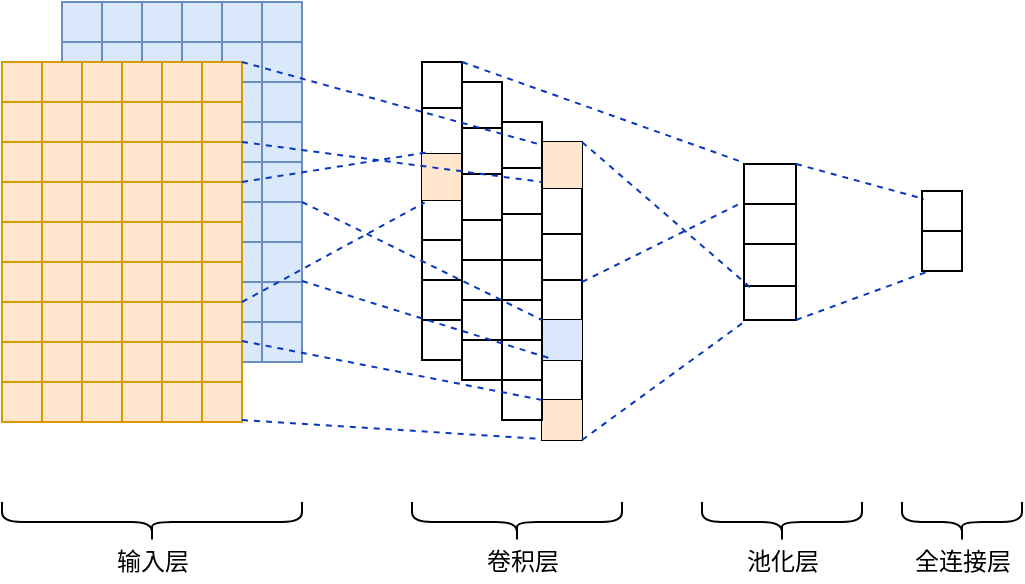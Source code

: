 <mxfile version="14.1.8" type="github">
  <diagram id="VQ9bufOY_K3BBuTou_J6" name="第 1 页">
    <mxGraphModel dx="665" dy="368" grid="1" gridSize="10" guides="1" tooltips="1" connect="1" arrows="1" fold="1" page="1" pageScale="1" pageWidth="827" pageHeight="1169" math="0" shadow="0">
      <root>
        <mxCell id="0" />
        <mxCell id="1" parent="0" />
        <mxCell id="5uxZafiEM3H1nBZWg83S-1" value="" style="shape=table;html=1;whiteSpace=wrap;startSize=0;container=1;collapsible=0;childLayout=tableLayout;fillColor=#dae8fc;strokeColor=#6c8ebf;" vertex="1" parent="1">
          <mxGeometry x="60" y="170" width="120" height="180" as="geometry" />
        </mxCell>
        <mxCell id="5uxZafiEM3H1nBZWg83S-2" value="" style="shape=partialRectangle;html=1;whiteSpace=wrap;collapsible=0;dropTarget=0;pointerEvents=0;fillColor=none;top=0;left=0;bottom=0;right=0;points=[[0,0.5],[1,0.5]];portConstraint=eastwest;" vertex="1" parent="5uxZafiEM3H1nBZWg83S-1">
          <mxGeometry width="120" height="20" as="geometry" />
        </mxCell>
        <mxCell id="5uxZafiEM3H1nBZWg83S-3" value="" style="shape=partialRectangle;html=1;whiteSpace=wrap;connectable=0;overflow=hidden;fillColor=none;top=0;left=0;bottom=0;right=0;" vertex="1" parent="5uxZafiEM3H1nBZWg83S-2">
          <mxGeometry width="20" height="20" as="geometry" />
        </mxCell>
        <mxCell id="5uxZafiEM3H1nBZWg83S-4" value="" style="shape=partialRectangle;html=1;whiteSpace=wrap;connectable=0;overflow=hidden;fillColor=none;top=0;left=0;bottom=0;right=0;" vertex="1" parent="5uxZafiEM3H1nBZWg83S-2">
          <mxGeometry x="20" width="20" height="20" as="geometry" />
        </mxCell>
        <mxCell id="5uxZafiEM3H1nBZWg83S-5" value="" style="shape=partialRectangle;html=1;whiteSpace=wrap;connectable=0;overflow=hidden;fillColor=none;top=0;left=0;bottom=0;right=0;" vertex="1" parent="5uxZafiEM3H1nBZWg83S-2">
          <mxGeometry x="40" width="20" height="20" as="geometry" />
        </mxCell>
        <mxCell id="5uxZafiEM3H1nBZWg83S-6" value="" style="shape=partialRectangle;html=1;whiteSpace=wrap;connectable=0;overflow=hidden;fillColor=none;top=0;left=0;bottom=0;right=0;" vertex="1" parent="5uxZafiEM3H1nBZWg83S-2">
          <mxGeometry x="60" width="20" height="20" as="geometry" />
        </mxCell>
        <mxCell id="5uxZafiEM3H1nBZWg83S-7" value="" style="shape=partialRectangle;html=1;whiteSpace=wrap;connectable=0;overflow=hidden;fillColor=none;top=0;left=0;bottom=0;right=0;" vertex="1" parent="5uxZafiEM3H1nBZWg83S-2">
          <mxGeometry x="80" width="20" height="20" as="geometry" />
        </mxCell>
        <mxCell id="5uxZafiEM3H1nBZWg83S-8" value="" style="shape=partialRectangle;html=1;whiteSpace=wrap;connectable=0;overflow=hidden;fillColor=none;top=0;left=0;bottom=0;right=0;" vertex="1" parent="5uxZafiEM3H1nBZWg83S-2">
          <mxGeometry x="100" width="20" height="20" as="geometry" />
        </mxCell>
        <mxCell id="5uxZafiEM3H1nBZWg83S-9" value="" style="shape=partialRectangle;html=1;whiteSpace=wrap;collapsible=0;dropTarget=0;pointerEvents=0;fillColor=none;top=0;left=0;bottom=0;right=0;points=[[0,0.5],[1,0.5]];portConstraint=eastwest;" vertex="1" parent="5uxZafiEM3H1nBZWg83S-1">
          <mxGeometry y="20" width="120" height="20" as="geometry" />
        </mxCell>
        <mxCell id="5uxZafiEM3H1nBZWg83S-10" value="" style="shape=partialRectangle;html=1;whiteSpace=wrap;connectable=0;overflow=hidden;fillColor=none;top=0;left=0;bottom=0;right=0;" vertex="1" parent="5uxZafiEM3H1nBZWg83S-9">
          <mxGeometry width="20" height="20" as="geometry" />
        </mxCell>
        <mxCell id="5uxZafiEM3H1nBZWg83S-11" value="" style="shape=partialRectangle;html=1;whiteSpace=wrap;connectable=0;overflow=hidden;fillColor=none;top=0;left=0;bottom=0;right=0;" vertex="1" parent="5uxZafiEM3H1nBZWg83S-9">
          <mxGeometry x="20" width="20" height="20" as="geometry" />
        </mxCell>
        <mxCell id="5uxZafiEM3H1nBZWg83S-12" value="" style="shape=partialRectangle;html=1;whiteSpace=wrap;connectable=0;overflow=hidden;fillColor=none;top=0;left=0;bottom=0;right=0;" vertex="1" parent="5uxZafiEM3H1nBZWg83S-9">
          <mxGeometry x="40" width="20" height="20" as="geometry" />
        </mxCell>
        <mxCell id="5uxZafiEM3H1nBZWg83S-13" value="" style="shape=partialRectangle;html=1;whiteSpace=wrap;connectable=0;overflow=hidden;fillColor=none;top=0;left=0;bottom=0;right=0;" vertex="1" parent="5uxZafiEM3H1nBZWg83S-9">
          <mxGeometry x="60" width="20" height="20" as="geometry" />
        </mxCell>
        <mxCell id="5uxZafiEM3H1nBZWg83S-14" value="" style="shape=partialRectangle;html=1;whiteSpace=wrap;connectable=0;overflow=hidden;fillColor=none;top=0;left=0;bottom=0;right=0;" vertex="1" parent="5uxZafiEM3H1nBZWg83S-9">
          <mxGeometry x="80" width="20" height="20" as="geometry" />
        </mxCell>
        <mxCell id="5uxZafiEM3H1nBZWg83S-15" value="" style="shape=partialRectangle;html=1;whiteSpace=wrap;connectable=0;overflow=hidden;fillColor=none;top=0;left=0;bottom=0;right=0;" vertex="1" parent="5uxZafiEM3H1nBZWg83S-9">
          <mxGeometry x="100" width="20" height="20" as="geometry" />
        </mxCell>
        <mxCell id="5uxZafiEM3H1nBZWg83S-16" value="" style="shape=partialRectangle;html=1;whiteSpace=wrap;collapsible=0;dropTarget=0;pointerEvents=0;fillColor=none;top=0;left=0;bottom=0;right=0;points=[[0,0.5],[1,0.5]];portConstraint=eastwest;" vertex="1" parent="5uxZafiEM3H1nBZWg83S-1">
          <mxGeometry y="40" width="120" height="20" as="geometry" />
        </mxCell>
        <mxCell id="5uxZafiEM3H1nBZWg83S-17" value="" style="shape=partialRectangle;html=1;whiteSpace=wrap;connectable=0;overflow=hidden;fillColor=none;top=0;left=0;bottom=0;right=0;" vertex="1" parent="5uxZafiEM3H1nBZWg83S-16">
          <mxGeometry width="20" height="20" as="geometry" />
        </mxCell>
        <mxCell id="5uxZafiEM3H1nBZWg83S-18" value="" style="shape=partialRectangle;html=1;whiteSpace=wrap;connectable=0;overflow=hidden;fillColor=none;top=0;left=0;bottom=0;right=0;" vertex="1" parent="5uxZafiEM3H1nBZWg83S-16">
          <mxGeometry x="20" width="20" height="20" as="geometry" />
        </mxCell>
        <mxCell id="5uxZafiEM3H1nBZWg83S-19" value="" style="shape=partialRectangle;html=1;whiteSpace=wrap;connectable=0;overflow=hidden;fillColor=none;top=0;left=0;bottom=0;right=0;" vertex="1" parent="5uxZafiEM3H1nBZWg83S-16">
          <mxGeometry x="40" width="20" height="20" as="geometry" />
        </mxCell>
        <mxCell id="5uxZafiEM3H1nBZWg83S-20" value="" style="shape=partialRectangle;html=1;whiteSpace=wrap;connectable=0;overflow=hidden;fillColor=none;top=0;left=0;bottom=0;right=0;" vertex="1" parent="5uxZafiEM3H1nBZWg83S-16">
          <mxGeometry x="60" width="20" height="20" as="geometry" />
        </mxCell>
        <mxCell id="5uxZafiEM3H1nBZWg83S-21" value="" style="shape=partialRectangle;html=1;whiteSpace=wrap;connectable=0;overflow=hidden;fillColor=none;top=0;left=0;bottom=0;right=0;" vertex="1" parent="5uxZafiEM3H1nBZWg83S-16">
          <mxGeometry x="80" width="20" height="20" as="geometry" />
        </mxCell>
        <mxCell id="5uxZafiEM3H1nBZWg83S-22" value="" style="shape=partialRectangle;html=1;whiteSpace=wrap;connectable=0;overflow=hidden;fillColor=none;top=0;left=0;bottom=0;right=0;" vertex="1" parent="5uxZafiEM3H1nBZWg83S-16">
          <mxGeometry x="100" width="20" height="20" as="geometry" />
        </mxCell>
        <mxCell id="5uxZafiEM3H1nBZWg83S-23" value="" style="shape=partialRectangle;html=1;whiteSpace=wrap;collapsible=0;dropTarget=0;pointerEvents=0;fillColor=none;top=0;left=0;bottom=0;right=0;points=[[0,0.5],[1,0.5]];portConstraint=eastwest;" vertex="1" parent="5uxZafiEM3H1nBZWg83S-1">
          <mxGeometry y="60" width="120" height="20" as="geometry" />
        </mxCell>
        <mxCell id="5uxZafiEM3H1nBZWg83S-24" value="" style="shape=partialRectangle;html=1;whiteSpace=wrap;connectable=0;overflow=hidden;fillColor=none;top=0;left=0;bottom=0;right=0;" vertex="1" parent="5uxZafiEM3H1nBZWg83S-23">
          <mxGeometry width="20" height="20" as="geometry" />
        </mxCell>
        <mxCell id="5uxZafiEM3H1nBZWg83S-25" value="" style="shape=partialRectangle;html=1;whiteSpace=wrap;connectable=0;overflow=hidden;fillColor=none;top=0;left=0;bottom=0;right=0;" vertex="1" parent="5uxZafiEM3H1nBZWg83S-23">
          <mxGeometry x="20" width="20" height="20" as="geometry" />
        </mxCell>
        <mxCell id="5uxZafiEM3H1nBZWg83S-26" value="" style="shape=partialRectangle;html=1;whiteSpace=wrap;connectable=0;overflow=hidden;fillColor=none;top=0;left=0;bottom=0;right=0;" vertex="1" parent="5uxZafiEM3H1nBZWg83S-23">
          <mxGeometry x="40" width="20" height="20" as="geometry" />
        </mxCell>
        <mxCell id="5uxZafiEM3H1nBZWg83S-27" value="" style="shape=partialRectangle;html=1;whiteSpace=wrap;connectable=0;overflow=hidden;fillColor=none;top=0;left=0;bottom=0;right=0;" vertex="1" parent="5uxZafiEM3H1nBZWg83S-23">
          <mxGeometry x="60" width="20" height="20" as="geometry" />
        </mxCell>
        <mxCell id="5uxZafiEM3H1nBZWg83S-28" value="" style="shape=partialRectangle;html=1;whiteSpace=wrap;connectable=0;overflow=hidden;fillColor=none;top=0;left=0;bottom=0;right=0;" vertex="1" parent="5uxZafiEM3H1nBZWg83S-23">
          <mxGeometry x="80" width="20" height="20" as="geometry" />
        </mxCell>
        <mxCell id="5uxZafiEM3H1nBZWg83S-29" value="" style="shape=partialRectangle;html=1;whiteSpace=wrap;connectable=0;overflow=hidden;fillColor=none;top=0;left=0;bottom=0;right=0;" vertex="1" parent="5uxZafiEM3H1nBZWg83S-23">
          <mxGeometry x="100" width="20" height="20" as="geometry" />
        </mxCell>
        <mxCell id="5uxZafiEM3H1nBZWg83S-30" value="" style="shape=partialRectangle;html=1;whiteSpace=wrap;collapsible=0;dropTarget=0;pointerEvents=0;fillColor=none;top=0;left=0;bottom=0;right=0;points=[[0,0.5],[1,0.5]];portConstraint=eastwest;" vertex="1" parent="5uxZafiEM3H1nBZWg83S-1">
          <mxGeometry y="80" width="120" height="20" as="geometry" />
        </mxCell>
        <mxCell id="5uxZafiEM3H1nBZWg83S-31" value="" style="shape=partialRectangle;html=1;whiteSpace=wrap;connectable=0;overflow=hidden;fillColor=none;top=0;left=0;bottom=0;right=0;" vertex="1" parent="5uxZafiEM3H1nBZWg83S-30">
          <mxGeometry width="20" height="20" as="geometry" />
        </mxCell>
        <mxCell id="5uxZafiEM3H1nBZWg83S-32" value="" style="shape=partialRectangle;html=1;whiteSpace=wrap;connectable=0;overflow=hidden;fillColor=none;top=0;left=0;bottom=0;right=0;" vertex="1" parent="5uxZafiEM3H1nBZWg83S-30">
          <mxGeometry x="20" width="20" height="20" as="geometry" />
        </mxCell>
        <mxCell id="5uxZafiEM3H1nBZWg83S-33" value="" style="shape=partialRectangle;html=1;whiteSpace=wrap;connectable=0;overflow=hidden;fillColor=none;top=0;left=0;bottom=0;right=0;" vertex="1" parent="5uxZafiEM3H1nBZWg83S-30">
          <mxGeometry x="40" width="20" height="20" as="geometry" />
        </mxCell>
        <mxCell id="5uxZafiEM3H1nBZWg83S-34" value="" style="shape=partialRectangle;html=1;whiteSpace=wrap;connectable=0;overflow=hidden;fillColor=none;top=0;left=0;bottom=0;right=0;" vertex="1" parent="5uxZafiEM3H1nBZWg83S-30">
          <mxGeometry x="60" width="20" height="20" as="geometry" />
        </mxCell>
        <mxCell id="5uxZafiEM3H1nBZWg83S-35" value="" style="shape=partialRectangle;html=1;whiteSpace=wrap;connectable=0;overflow=hidden;fillColor=none;top=0;left=0;bottom=0;right=0;" vertex="1" parent="5uxZafiEM3H1nBZWg83S-30">
          <mxGeometry x="80" width="20" height="20" as="geometry" />
        </mxCell>
        <mxCell id="5uxZafiEM3H1nBZWg83S-36" value="" style="shape=partialRectangle;html=1;whiteSpace=wrap;connectable=0;overflow=hidden;fillColor=none;top=0;left=0;bottom=0;right=0;" vertex="1" parent="5uxZafiEM3H1nBZWg83S-30">
          <mxGeometry x="100" width="20" height="20" as="geometry" />
        </mxCell>
        <mxCell id="5uxZafiEM3H1nBZWg83S-37" value="" style="shape=partialRectangle;html=1;whiteSpace=wrap;collapsible=0;dropTarget=0;pointerEvents=0;fillColor=none;top=0;left=0;bottom=0;right=0;points=[[0,0.5],[1,0.5]];portConstraint=eastwest;" vertex="1" parent="5uxZafiEM3H1nBZWg83S-1">
          <mxGeometry y="100" width="120" height="20" as="geometry" />
        </mxCell>
        <mxCell id="5uxZafiEM3H1nBZWg83S-38" value="" style="shape=partialRectangle;html=1;whiteSpace=wrap;connectable=0;overflow=hidden;fillColor=none;top=0;left=0;bottom=0;right=0;" vertex="1" parent="5uxZafiEM3H1nBZWg83S-37">
          <mxGeometry width="20" height="20" as="geometry" />
        </mxCell>
        <mxCell id="5uxZafiEM3H1nBZWg83S-39" value="" style="shape=partialRectangle;html=1;whiteSpace=wrap;connectable=0;overflow=hidden;fillColor=none;top=0;left=0;bottom=0;right=0;" vertex="1" parent="5uxZafiEM3H1nBZWg83S-37">
          <mxGeometry x="20" width="20" height="20" as="geometry" />
        </mxCell>
        <mxCell id="5uxZafiEM3H1nBZWg83S-40" value="" style="shape=partialRectangle;html=1;whiteSpace=wrap;connectable=0;overflow=hidden;fillColor=none;top=0;left=0;bottom=0;right=0;" vertex="1" parent="5uxZafiEM3H1nBZWg83S-37">
          <mxGeometry x="40" width="20" height="20" as="geometry" />
        </mxCell>
        <mxCell id="5uxZafiEM3H1nBZWg83S-41" value="" style="shape=partialRectangle;html=1;whiteSpace=wrap;connectable=0;overflow=hidden;fillColor=none;top=0;left=0;bottom=0;right=0;" vertex="1" parent="5uxZafiEM3H1nBZWg83S-37">
          <mxGeometry x="60" width="20" height="20" as="geometry" />
        </mxCell>
        <mxCell id="5uxZafiEM3H1nBZWg83S-42" value="" style="shape=partialRectangle;html=1;whiteSpace=wrap;connectable=0;overflow=hidden;fillColor=none;top=0;left=0;bottom=0;right=0;" vertex="1" parent="5uxZafiEM3H1nBZWg83S-37">
          <mxGeometry x="80" width="20" height="20" as="geometry" />
        </mxCell>
        <mxCell id="5uxZafiEM3H1nBZWg83S-43" value="" style="shape=partialRectangle;html=1;whiteSpace=wrap;connectable=0;overflow=hidden;fillColor=none;top=0;left=0;bottom=0;right=0;" vertex="1" parent="5uxZafiEM3H1nBZWg83S-37">
          <mxGeometry x="100" width="20" height="20" as="geometry" />
        </mxCell>
        <mxCell id="5uxZafiEM3H1nBZWg83S-44" value="" style="shape=partialRectangle;html=1;whiteSpace=wrap;collapsible=0;dropTarget=0;pointerEvents=0;fillColor=none;top=0;left=0;bottom=0;right=0;points=[[0,0.5],[1,0.5]];portConstraint=eastwest;" vertex="1" parent="5uxZafiEM3H1nBZWg83S-1">
          <mxGeometry y="120" width="120" height="20" as="geometry" />
        </mxCell>
        <mxCell id="5uxZafiEM3H1nBZWg83S-45" value="" style="shape=partialRectangle;html=1;whiteSpace=wrap;connectable=0;overflow=hidden;fillColor=none;top=0;left=0;bottom=0;right=0;" vertex="1" parent="5uxZafiEM3H1nBZWg83S-44">
          <mxGeometry width="20" height="20" as="geometry" />
        </mxCell>
        <mxCell id="5uxZafiEM3H1nBZWg83S-46" value="" style="shape=partialRectangle;html=1;whiteSpace=wrap;connectable=0;overflow=hidden;fillColor=none;top=0;left=0;bottom=0;right=0;" vertex="1" parent="5uxZafiEM3H1nBZWg83S-44">
          <mxGeometry x="20" width="20" height="20" as="geometry" />
        </mxCell>
        <mxCell id="5uxZafiEM3H1nBZWg83S-47" value="" style="shape=partialRectangle;html=1;whiteSpace=wrap;connectable=0;overflow=hidden;fillColor=none;top=0;left=0;bottom=0;right=0;" vertex="1" parent="5uxZafiEM3H1nBZWg83S-44">
          <mxGeometry x="40" width="20" height="20" as="geometry" />
        </mxCell>
        <mxCell id="5uxZafiEM3H1nBZWg83S-48" value="" style="shape=partialRectangle;html=1;whiteSpace=wrap;connectable=0;overflow=hidden;fillColor=none;top=0;left=0;bottom=0;right=0;" vertex="1" parent="5uxZafiEM3H1nBZWg83S-44">
          <mxGeometry x="60" width="20" height="20" as="geometry" />
        </mxCell>
        <mxCell id="5uxZafiEM3H1nBZWg83S-49" value="" style="shape=partialRectangle;html=1;whiteSpace=wrap;connectable=0;overflow=hidden;fillColor=none;top=0;left=0;bottom=0;right=0;" vertex="1" parent="5uxZafiEM3H1nBZWg83S-44">
          <mxGeometry x="80" width="20" height="20" as="geometry" />
        </mxCell>
        <mxCell id="5uxZafiEM3H1nBZWg83S-50" value="" style="shape=partialRectangle;html=1;whiteSpace=wrap;connectable=0;overflow=hidden;fillColor=none;top=0;left=0;bottom=0;right=0;" vertex="1" parent="5uxZafiEM3H1nBZWg83S-44">
          <mxGeometry x="100" width="20" height="20" as="geometry" />
        </mxCell>
        <mxCell id="5uxZafiEM3H1nBZWg83S-51" value="" style="shape=partialRectangle;html=1;whiteSpace=wrap;collapsible=0;dropTarget=0;pointerEvents=0;fillColor=none;top=0;left=0;bottom=0;right=0;points=[[0,0.5],[1,0.5]];portConstraint=eastwest;" vertex="1" parent="5uxZafiEM3H1nBZWg83S-1">
          <mxGeometry y="140" width="120" height="20" as="geometry" />
        </mxCell>
        <mxCell id="5uxZafiEM3H1nBZWg83S-52" value="" style="shape=partialRectangle;html=1;whiteSpace=wrap;connectable=0;overflow=hidden;fillColor=none;top=0;left=0;bottom=0;right=0;" vertex="1" parent="5uxZafiEM3H1nBZWg83S-51">
          <mxGeometry width="20" height="20" as="geometry" />
        </mxCell>
        <mxCell id="5uxZafiEM3H1nBZWg83S-53" value="" style="shape=partialRectangle;html=1;whiteSpace=wrap;connectable=0;overflow=hidden;fillColor=none;top=0;left=0;bottom=0;right=0;" vertex="1" parent="5uxZafiEM3H1nBZWg83S-51">
          <mxGeometry x="20" width="20" height="20" as="geometry" />
        </mxCell>
        <mxCell id="5uxZafiEM3H1nBZWg83S-54" value="" style="shape=partialRectangle;html=1;whiteSpace=wrap;connectable=0;overflow=hidden;fillColor=none;top=0;left=0;bottom=0;right=0;" vertex="1" parent="5uxZafiEM3H1nBZWg83S-51">
          <mxGeometry x="40" width="20" height="20" as="geometry" />
        </mxCell>
        <mxCell id="5uxZafiEM3H1nBZWg83S-55" value="" style="shape=partialRectangle;html=1;whiteSpace=wrap;connectable=0;overflow=hidden;fillColor=none;top=0;left=0;bottom=0;right=0;" vertex="1" parent="5uxZafiEM3H1nBZWg83S-51">
          <mxGeometry x="60" width="20" height="20" as="geometry" />
        </mxCell>
        <mxCell id="5uxZafiEM3H1nBZWg83S-56" value="" style="shape=partialRectangle;html=1;whiteSpace=wrap;connectable=0;overflow=hidden;fillColor=none;top=0;left=0;bottom=0;right=0;" vertex="1" parent="5uxZafiEM3H1nBZWg83S-51">
          <mxGeometry x="80" width="20" height="20" as="geometry" />
        </mxCell>
        <mxCell id="5uxZafiEM3H1nBZWg83S-57" value="" style="shape=partialRectangle;html=1;whiteSpace=wrap;connectable=0;overflow=hidden;fillColor=none;top=0;left=0;bottom=0;right=0;" vertex="1" parent="5uxZafiEM3H1nBZWg83S-51">
          <mxGeometry x="100" width="20" height="20" as="geometry" />
        </mxCell>
        <mxCell id="5uxZafiEM3H1nBZWg83S-58" value="" style="shape=partialRectangle;html=1;whiteSpace=wrap;collapsible=0;dropTarget=0;pointerEvents=0;fillColor=none;top=0;left=0;bottom=0;right=0;points=[[0,0.5],[1,0.5]];portConstraint=eastwest;" vertex="1" parent="5uxZafiEM3H1nBZWg83S-1">
          <mxGeometry y="160" width="120" height="20" as="geometry" />
        </mxCell>
        <mxCell id="5uxZafiEM3H1nBZWg83S-59" value="" style="shape=partialRectangle;html=1;whiteSpace=wrap;connectable=0;overflow=hidden;fillColor=none;top=0;left=0;bottom=0;right=0;" vertex="1" parent="5uxZafiEM3H1nBZWg83S-58">
          <mxGeometry width="20" height="20" as="geometry" />
        </mxCell>
        <mxCell id="5uxZafiEM3H1nBZWg83S-60" value="" style="shape=partialRectangle;html=1;whiteSpace=wrap;connectable=0;overflow=hidden;fillColor=none;top=0;left=0;bottom=0;right=0;" vertex="1" parent="5uxZafiEM3H1nBZWg83S-58">
          <mxGeometry x="20" width="20" height="20" as="geometry" />
        </mxCell>
        <mxCell id="5uxZafiEM3H1nBZWg83S-61" value="" style="shape=partialRectangle;html=1;whiteSpace=wrap;connectable=0;overflow=hidden;fillColor=none;top=0;left=0;bottom=0;right=0;" vertex="1" parent="5uxZafiEM3H1nBZWg83S-58">
          <mxGeometry x="40" width="20" height="20" as="geometry" />
        </mxCell>
        <mxCell id="5uxZafiEM3H1nBZWg83S-62" value="" style="shape=partialRectangle;html=1;whiteSpace=wrap;connectable=0;overflow=hidden;fillColor=none;top=0;left=0;bottom=0;right=0;" vertex="1" parent="5uxZafiEM3H1nBZWg83S-58">
          <mxGeometry x="60" width="20" height="20" as="geometry" />
        </mxCell>
        <mxCell id="5uxZafiEM3H1nBZWg83S-63" value="" style="shape=partialRectangle;html=1;whiteSpace=wrap;connectable=0;overflow=hidden;fillColor=none;top=0;left=0;bottom=0;right=0;" vertex="1" parent="5uxZafiEM3H1nBZWg83S-58">
          <mxGeometry x="80" width="20" height="20" as="geometry" />
        </mxCell>
        <mxCell id="5uxZafiEM3H1nBZWg83S-64" value="" style="shape=partialRectangle;html=1;whiteSpace=wrap;connectable=0;overflow=hidden;fillColor=none;top=0;left=0;bottom=0;right=0;" vertex="1" parent="5uxZafiEM3H1nBZWg83S-58">
          <mxGeometry x="100" width="20" height="20" as="geometry" />
        </mxCell>
        <mxCell id="5uxZafiEM3H1nBZWg83S-65" value="" style="shape=table;html=1;whiteSpace=wrap;startSize=0;container=1;collapsible=0;childLayout=tableLayout;fillColor=#ffe6cc;strokeColor=#d79b00;" vertex="1" parent="1">
          <mxGeometry x="30" y="200" width="120" height="180" as="geometry" />
        </mxCell>
        <mxCell id="5uxZafiEM3H1nBZWg83S-66" value="" style="shape=partialRectangle;html=1;whiteSpace=wrap;collapsible=0;dropTarget=0;pointerEvents=0;fillColor=none;top=0;left=0;bottom=0;right=0;points=[[0,0.5],[1,0.5]];portConstraint=eastwest;" vertex="1" parent="5uxZafiEM3H1nBZWg83S-65">
          <mxGeometry width="120" height="20" as="geometry" />
        </mxCell>
        <mxCell id="5uxZafiEM3H1nBZWg83S-67" value="" style="shape=partialRectangle;html=1;whiteSpace=wrap;connectable=0;overflow=hidden;fillColor=none;top=0;left=0;bottom=0;right=0;" vertex="1" parent="5uxZafiEM3H1nBZWg83S-66">
          <mxGeometry width="20" height="20" as="geometry" />
        </mxCell>
        <mxCell id="5uxZafiEM3H1nBZWg83S-68" value="" style="shape=partialRectangle;html=1;whiteSpace=wrap;connectable=0;overflow=hidden;fillColor=none;top=0;left=0;bottom=0;right=0;" vertex="1" parent="5uxZafiEM3H1nBZWg83S-66">
          <mxGeometry x="20" width="20" height="20" as="geometry" />
        </mxCell>
        <mxCell id="5uxZafiEM3H1nBZWg83S-69" value="" style="shape=partialRectangle;html=1;whiteSpace=wrap;connectable=0;overflow=hidden;fillColor=none;top=0;left=0;bottom=0;right=0;" vertex="1" parent="5uxZafiEM3H1nBZWg83S-66">
          <mxGeometry x="40" width="20" height="20" as="geometry" />
        </mxCell>
        <mxCell id="5uxZafiEM3H1nBZWg83S-70" value="" style="shape=partialRectangle;html=1;whiteSpace=wrap;connectable=0;overflow=hidden;fillColor=none;top=0;left=0;bottom=0;right=0;" vertex="1" parent="5uxZafiEM3H1nBZWg83S-66">
          <mxGeometry x="60" width="20" height="20" as="geometry" />
        </mxCell>
        <mxCell id="5uxZafiEM3H1nBZWg83S-71" value="" style="shape=partialRectangle;html=1;whiteSpace=wrap;connectable=0;overflow=hidden;fillColor=none;top=0;left=0;bottom=0;right=0;" vertex="1" parent="5uxZafiEM3H1nBZWg83S-66">
          <mxGeometry x="80" width="20" height="20" as="geometry" />
        </mxCell>
        <mxCell id="5uxZafiEM3H1nBZWg83S-72" value="" style="shape=partialRectangle;html=1;whiteSpace=wrap;connectable=0;overflow=hidden;fillColor=none;top=0;left=0;bottom=0;right=0;" vertex="1" parent="5uxZafiEM3H1nBZWg83S-66">
          <mxGeometry x="100" width="20" height="20" as="geometry" />
        </mxCell>
        <mxCell id="5uxZafiEM3H1nBZWg83S-73" value="" style="shape=partialRectangle;html=1;whiteSpace=wrap;collapsible=0;dropTarget=0;pointerEvents=0;fillColor=none;top=0;left=0;bottom=0;right=0;points=[[0,0.5],[1,0.5]];portConstraint=eastwest;" vertex="1" parent="5uxZafiEM3H1nBZWg83S-65">
          <mxGeometry y="20" width="120" height="20" as="geometry" />
        </mxCell>
        <mxCell id="5uxZafiEM3H1nBZWg83S-74" value="" style="shape=partialRectangle;html=1;whiteSpace=wrap;connectable=0;overflow=hidden;fillColor=none;top=0;left=0;bottom=0;right=0;" vertex="1" parent="5uxZafiEM3H1nBZWg83S-73">
          <mxGeometry width="20" height="20" as="geometry" />
        </mxCell>
        <mxCell id="5uxZafiEM3H1nBZWg83S-75" value="" style="shape=partialRectangle;html=1;whiteSpace=wrap;connectable=0;overflow=hidden;fillColor=none;top=0;left=0;bottom=0;right=0;" vertex="1" parent="5uxZafiEM3H1nBZWg83S-73">
          <mxGeometry x="20" width="20" height="20" as="geometry" />
        </mxCell>
        <mxCell id="5uxZafiEM3H1nBZWg83S-76" value="" style="shape=partialRectangle;html=1;whiteSpace=wrap;connectable=0;overflow=hidden;fillColor=none;top=0;left=0;bottom=0;right=0;" vertex="1" parent="5uxZafiEM3H1nBZWg83S-73">
          <mxGeometry x="40" width="20" height="20" as="geometry" />
        </mxCell>
        <mxCell id="5uxZafiEM3H1nBZWg83S-77" value="" style="shape=partialRectangle;html=1;whiteSpace=wrap;connectable=0;overflow=hidden;fillColor=none;top=0;left=0;bottom=0;right=0;" vertex="1" parent="5uxZafiEM3H1nBZWg83S-73">
          <mxGeometry x="60" width="20" height="20" as="geometry" />
        </mxCell>
        <mxCell id="5uxZafiEM3H1nBZWg83S-78" value="" style="shape=partialRectangle;html=1;whiteSpace=wrap;connectable=0;overflow=hidden;fillColor=none;top=0;left=0;bottom=0;right=0;" vertex="1" parent="5uxZafiEM3H1nBZWg83S-73">
          <mxGeometry x="80" width="20" height="20" as="geometry" />
        </mxCell>
        <mxCell id="5uxZafiEM3H1nBZWg83S-79" value="" style="shape=partialRectangle;html=1;whiteSpace=wrap;connectable=0;overflow=hidden;fillColor=none;top=0;left=0;bottom=0;right=0;" vertex="1" parent="5uxZafiEM3H1nBZWg83S-73">
          <mxGeometry x="100" width="20" height="20" as="geometry" />
        </mxCell>
        <mxCell id="5uxZafiEM3H1nBZWg83S-80" value="" style="shape=partialRectangle;html=1;whiteSpace=wrap;collapsible=0;dropTarget=0;pointerEvents=0;fillColor=none;top=0;left=0;bottom=0;right=0;points=[[0,0.5],[1,0.5]];portConstraint=eastwest;" vertex="1" parent="5uxZafiEM3H1nBZWg83S-65">
          <mxGeometry y="40" width="120" height="20" as="geometry" />
        </mxCell>
        <mxCell id="5uxZafiEM3H1nBZWg83S-81" value="" style="shape=partialRectangle;html=1;whiteSpace=wrap;connectable=0;overflow=hidden;fillColor=none;top=0;left=0;bottom=0;right=0;" vertex="1" parent="5uxZafiEM3H1nBZWg83S-80">
          <mxGeometry width="20" height="20" as="geometry" />
        </mxCell>
        <mxCell id="5uxZafiEM3H1nBZWg83S-82" value="" style="shape=partialRectangle;html=1;whiteSpace=wrap;connectable=0;overflow=hidden;fillColor=none;top=0;left=0;bottom=0;right=0;" vertex="1" parent="5uxZafiEM3H1nBZWg83S-80">
          <mxGeometry x="20" width="20" height="20" as="geometry" />
        </mxCell>
        <mxCell id="5uxZafiEM3H1nBZWg83S-83" value="" style="shape=partialRectangle;html=1;whiteSpace=wrap;connectable=0;overflow=hidden;fillColor=none;top=0;left=0;bottom=0;right=0;" vertex="1" parent="5uxZafiEM3H1nBZWg83S-80">
          <mxGeometry x="40" width="20" height="20" as="geometry" />
        </mxCell>
        <mxCell id="5uxZafiEM3H1nBZWg83S-84" value="" style="shape=partialRectangle;html=1;whiteSpace=wrap;connectable=0;overflow=hidden;fillColor=none;top=0;left=0;bottom=0;right=0;" vertex="1" parent="5uxZafiEM3H1nBZWg83S-80">
          <mxGeometry x="60" width="20" height="20" as="geometry" />
        </mxCell>
        <mxCell id="5uxZafiEM3H1nBZWg83S-85" value="" style="shape=partialRectangle;html=1;whiteSpace=wrap;connectable=0;overflow=hidden;fillColor=none;top=0;left=0;bottom=0;right=0;" vertex="1" parent="5uxZafiEM3H1nBZWg83S-80">
          <mxGeometry x="80" width="20" height="20" as="geometry" />
        </mxCell>
        <mxCell id="5uxZafiEM3H1nBZWg83S-86" value="" style="shape=partialRectangle;html=1;whiteSpace=wrap;connectable=0;overflow=hidden;fillColor=none;top=0;left=0;bottom=0;right=0;" vertex="1" parent="5uxZafiEM3H1nBZWg83S-80">
          <mxGeometry x="100" width="20" height="20" as="geometry" />
        </mxCell>
        <mxCell id="5uxZafiEM3H1nBZWg83S-87" value="" style="shape=partialRectangle;html=1;whiteSpace=wrap;collapsible=0;dropTarget=0;pointerEvents=0;fillColor=none;top=0;left=0;bottom=0;right=0;points=[[0,0.5],[1,0.5]];portConstraint=eastwest;" vertex="1" parent="5uxZafiEM3H1nBZWg83S-65">
          <mxGeometry y="60" width="120" height="20" as="geometry" />
        </mxCell>
        <mxCell id="5uxZafiEM3H1nBZWg83S-88" value="" style="shape=partialRectangle;html=1;whiteSpace=wrap;connectable=0;overflow=hidden;fillColor=none;top=0;left=0;bottom=0;right=0;" vertex="1" parent="5uxZafiEM3H1nBZWg83S-87">
          <mxGeometry width="20" height="20" as="geometry" />
        </mxCell>
        <mxCell id="5uxZafiEM3H1nBZWg83S-89" value="" style="shape=partialRectangle;html=1;whiteSpace=wrap;connectable=0;overflow=hidden;fillColor=none;top=0;left=0;bottom=0;right=0;" vertex="1" parent="5uxZafiEM3H1nBZWg83S-87">
          <mxGeometry x="20" width="20" height="20" as="geometry" />
        </mxCell>
        <mxCell id="5uxZafiEM3H1nBZWg83S-90" value="" style="shape=partialRectangle;html=1;whiteSpace=wrap;connectable=0;overflow=hidden;fillColor=none;top=0;left=0;bottom=0;right=0;" vertex="1" parent="5uxZafiEM3H1nBZWg83S-87">
          <mxGeometry x="40" width="20" height="20" as="geometry" />
        </mxCell>
        <mxCell id="5uxZafiEM3H1nBZWg83S-91" value="" style="shape=partialRectangle;html=1;whiteSpace=wrap;connectable=0;overflow=hidden;fillColor=none;top=0;left=0;bottom=0;right=0;" vertex="1" parent="5uxZafiEM3H1nBZWg83S-87">
          <mxGeometry x="60" width="20" height="20" as="geometry" />
        </mxCell>
        <mxCell id="5uxZafiEM3H1nBZWg83S-92" value="" style="shape=partialRectangle;html=1;whiteSpace=wrap;connectable=0;overflow=hidden;fillColor=none;top=0;left=0;bottom=0;right=0;" vertex="1" parent="5uxZafiEM3H1nBZWg83S-87">
          <mxGeometry x="80" width="20" height="20" as="geometry" />
        </mxCell>
        <mxCell id="5uxZafiEM3H1nBZWg83S-93" value="" style="shape=partialRectangle;html=1;whiteSpace=wrap;connectable=0;overflow=hidden;fillColor=none;top=0;left=0;bottom=0;right=0;" vertex="1" parent="5uxZafiEM3H1nBZWg83S-87">
          <mxGeometry x="100" width="20" height="20" as="geometry" />
        </mxCell>
        <mxCell id="5uxZafiEM3H1nBZWg83S-94" value="" style="shape=partialRectangle;html=1;whiteSpace=wrap;collapsible=0;dropTarget=0;pointerEvents=0;fillColor=none;top=0;left=0;bottom=0;right=0;points=[[0,0.5],[1,0.5]];portConstraint=eastwest;" vertex="1" parent="5uxZafiEM3H1nBZWg83S-65">
          <mxGeometry y="80" width="120" height="20" as="geometry" />
        </mxCell>
        <mxCell id="5uxZafiEM3H1nBZWg83S-95" value="" style="shape=partialRectangle;html=1;whiteSpace=wrap;connectable=0;overflow=hidden;fillColor=none;top=0;left=0;bottom=0;right=0;" vertex="1" parent="5uxZafiEM3H1nBZWg83S-94">
          <mxGeometry width="20" height="20" as="geometry" />
        </mxCell>
        <mxCell id="5uxZafiEM3H1nBZWg83S-96" value="" style="shape=partialRectangle;html=1;whiteSpace=wrap;connectable=0;overflow=hidden;fillColor=none;top=0;left=0;bottom=0;right=0;" vertex="1" parent="5uxZafiEM3H1nBZWg83S-94">
          <mxGeometry x="20" width="20" height="20" as="geometry" />
        </mxCell>
        <mxCell id="5uxZafiEM3H1nBZWg83S-97" value="" style="shape=partialRectangle;html=1;whiteSpace=wrap;connectable=0;overflow=hidden;fillColor=none;top=0;left=0;bottom=0;right=0;" vertex="1" parent="5uxZafiEM3H1nBZWg83S-94">
          <mxGeometry x="40" width="20" height="20" as="geometry" />
        </mxCell>
        <mxCell id="5uxZafiEM3H1nBZWg83S-98" value="" style="shape=partialRectangle;html=1;whiteSpace=wrap;connectable=0;overflow=hidden;fillColor=none;top=0;left=0;bottom=0;right=0;" vertex="1" parent="5uxZafiEM3H1nBZWg83S-94">
          <mxGeometry x="60" width="20" height="20" as="geometry" />
        </mxCell>
        <mxCell id="5uxZafiEM3H1nBZWg83S-99" value="" style="shape=partialRectangle;html=1;whiteSpace=wrap;connectable=0;overflow=hidden;fillColor=none;top=0;left=0;bottom=0;right=0;" vertex="1" parent="5uxZafiEM3H1nBZWg83S-94">
          <mxGeometry x="80" width="20" height="20" as="geometry" />
        </mxCell>
        <mxCell id="5uxZafiEM3H1nBZWg83S-100" value="" style="shape=partialRectangle;html=1;whiteSpace=wrap;connectable=0;overflow=hidden;fillColor=none;top=0;left=0;bottom=0;right=0;" vertex="1" parent="5uxZafiEM3H1nBZWg83S-94">
          <mxGeometry x="100" width="20" height="20" as="geometry" />
        </mxCell>
        <mxCell id="5uxZafiEM3H1nBZWg83S-101" value="" style="shape=partialRectangle;html=1;whiteSpace=wrap;collapsible=0;dropTarget=0;pointerEvents=0;fillColor=none;top=0;left=0;bottom=0;right=0;points=[[0,0.5],[1,0.5]];portConstraint=eastwest;" vertex="1" parent="5uxZafiEM3H1nBZWg83S-65">
          <mxGeometry y="100" width="120" height="20" as="geometry" />
        </mxCell>
        <mxCell id="5uxZafiEM3H1nBZWg83S-102" value="" style="shape=partialRectangle;html=1;whiteSpace=wrap;connectable=0;overflow=hidden;fillColor=none;top=0;left=0;bottom=0;right=0;" vertex="1" parent="5uxZafiEM3H1nBZWg83S-101">
          <mxGeometry width="20" height="20" as="geometry" />
        </mxCell>
        <mxCell id="5uxZafiEM3H1nBZWg83S-103" value="" style="shape=partialRectangle;html=1;whiteSpace=wrap;connectable=0;overflow=hidden;fillColor=none;top=0;left=0;bottom=0;right=0;" vertex="1" parent="5uxZafiEM3H1nBZWg83S-101">
          <mxGeometry x="20" width="20" height="20" as="geometry" />
        </mxCell>
        <mxCell id="5uxZafiEM3H1nBZWg83S-104" value="" style="shape=partialRectangle;html=1;whiteSpace=wrap;connectable=0;overflow=hidden;fillColor=none;top=0;left=0;bottom=0;right=0;" vertex="1" parent="5uxZafiEM3H1nBZWg83S-101">
          <mxGeometry x="40" width="20" height="20" as="geometry" />
        </mxCell>
        <mxCell id="5uxZafiEM3H1nBZWg83S-105" value="" style="shape=partialRectangle;html=1;whiteSpace=wrap;connectable=0;overflow=hidden;fillColor=none;top=0;left=0;bottom=0;right=0;" vertex="1" parent="5uxZafiEM3H1nBZWg83S-101">
          <mxGeometry x="60" width="20" height="20" as="geometry" />
        </mxCell>
        <mxCell id="5uxZafiEM3H1nBZWg83S-106" value="" style="shape=partialRectangle;html=1;whiteSpace=wrap;connectable=0;overflow=hidden;fillColor=none;top=0;left=0;bottom=0;right=0;" vertex="1" parent="5uxZafiEM3H1nBZWg83S-101">
          <mxGeometry x="80" width="20" height="20" as="geometry" />
        </mxCell>
        <mxCell id="5uxZafiEM3H1nBZWg83S-107" value="" style="shape=partialRectangle;html=1;whiteSpace=wrap;connectable=0;overflow=hidden;fillColor=none;top=0;left=0;bottom=0;right=0;" vertex="1" parent="5uxZafiEM3H1nBZWg83S-101">
          <mxGeometry x="100" width="20" height="20" as="geometry" />
        </mxCell>
        <mxCell id="5uxZafiEM3H1nBZWg83S-108" value="" style="shape=partialRectangle;html=1;whiteSpace=wrap;collapsible=0;dropTarget=0;pointerEvents=0;fillColor=none;top=0;left=0;bottom=0;right=0;points=[[0,0.5],[1,0.5]];portConstraint=eastwest;" vertex="1" parent="5uxZafiEM3H1nBZWg83S-65">
          <mxGeometry y="120" width="120" height="20" as="geometry" />
        </mxCell>
        <mxCell id="5uxZafiEM3H1nBZWg83S-109" value="" style="shape=partialRectangle;html=1;whiteSpace=wrap;connectable=0;overflow=hidden;fillColor=none;top=0;left=0;bottom=0;right=0;" vertex="1" parent="5uxZafiEM3H1nBZWg83S-108">
          <mxGeometry width="20" height="20" as="geometry" />
        </mxCell>
        <mxCell id="5uxZafiEM3H1nBZWg83S-110" value="" style="shape=partialRectangle;html=1;whiteSpace=wrap;connectable=0;overflow=hidden;fillColor=none;top=0;left=0;bottom=0;right=0;" vertex="1" parent="5uxZafiEM3H1nBZWg83S-108">
          <mxGeometry x="20" width="20" height="20" as="geometry" />
        </mxCell>
        <mxCell id="5uxZafiEM3H1nBZWg83S-111" value="" style="shape=partialRectangle;html=1;whiteSpace=wrap;connectable=0;overflow=hidden;fillColor=none;top=0;left=0;bottom=0;right=0;" vertex="1" parent="5uxZafiEM3H1nBZWg83S-108">
          <mxGeometry x="40" width="20" height="20" as="geometry" />
        </mxCell>
        <mxCell id="5uxZafiEM3H1nBZWg83S-112" value="" style="shape=partialRectangle;html=1;whiteSpace=wrap;connectable=0;overflow=hidden;fillColor=none;top=0;left=0;bottom=0;right=0;" vertex="1" parent="5uxZafiEM3H1nBZWg83S-108">
          <mxGeometry x="60" width="20" height="20" as="geometry" />
        </mxCell>
        <mxCell id="5uxZafiEM3H1nBZWg83S-113" value="" style="shape=partialRectangle;html=1;whiteSpace=wrap;connectable=0;overflow=hidden;fillColor=none;top=0;left=0;bottom=0;right=0;" vertex="1" parent="5uxZafiEM3H1nBZWg83S-108">
          <mxGeometry x="80" width="20" height="20" as="geometry" />
        </mxCell>
        <mxCell id="5uxZafiEM3H1nBZWg83S-114" value="" style="shape=partialRectangle;html=1;whiteSpace=wrap;connectable=0;overflow=hidden;fillColor=none;top=0;left=0;bottom=0;right=0;" vertex="1" parent="5uxZafiEM3H1nBZWg83S-108">
          <mxGeometry x="100" width="20" height="20" as="geometry" />
        </mxCell>
        <mxCell id="5uxZafiEM3H1nBZWg83S-115" value="" style="shape=partialRectangle;html=1;whiteSpace=wrap;collapsible=0;dropTarget=0;pointerEvents=0;fillColor=none;top=0;left=0;bottom=0;right=0;points=[[0,0.5],[1,0.5]];portConstraint=eastwest;" vertex="1" parent="5uxZafiEM3H1nBZWg83S-65">
          <mxGeometry y="140" width="120" height="20" as="geometry" />
        </mxCell>
        <mxCell id="5uxZafiEM3H1nBZWg83S-116" value="" style="shape=partialRectangle;html=1;whiteSpace=wrap;connectable=0;overflow=hidden;fillColor=none;top=0;left=0;bottom=0;right=0;" vertex="1" parent="5uxZafiEM3H1nBZWg83S-115">
          <mxGeometry width="20" height="20" as="geometry" />
        </mxCell>
        <mxCell id="5uxZafiEM3H1nBZWg83S-117" value="" style="shape=partialRectangle;html=1;whiteSpace=wrap;connectable=0;overflow=hidden;fillColor=none;top=0;left=0;bottom=0;right=0;" vertex="1" parent="5uxZafiEM3H1nBZWg83S-115">
          <mxGeometry x="20" width="20" height="20" as="geometry" />
        </mxCell>
        <mxCell id="5uxZafiEM3H1nBZWg83S-118" value="" style="shape=partialRectangle;html=1;whiteSpace=wrap;connectable=0;overflow=hidden;fillColor=none;top=0;left=0;bottom=0;right=0;" vertex="1" parent="5uxZafiEM3H1nBZWg83S-115">
          <mxGeometry x="40" width="20" height="20" as="geometry" />
        </mxCell>
        <mxCell id="5uxZafiEM3H1nBZWg83S-119" value="" style="shape=partialRectangle;html=1;whiteSpace=wrap;connectable=0;overflow=hidden;fillColor=none;top=0;left=0;bottom=0;right=0;" vertex="1" parent="5uxZafiEM3H1nBZWg83S-115">
          <mxGeometry x="60" width="20" height="20" as="geometry" />
        </mxCell>
        <mxCell id="5uxZafiEM3H1nBZWg83S-120" value="" style="shape=partialRectangle;html=1;whiteSpace=wrap;connectable=0;overflow=hidden;fillColor=none;top=0;left=0;bottom=0;right=0;" vertex="1" parent="5uxZafiEM3H1nBZWg83S-115">
          <mxGeometry x="80" width="20" height="20" as="geometry" />
        </mxCell>
        <mxCell id="5uxZafiEM3H1nBZWg83S-121" value="" style="shape=partialRectangle;html=1;whiteSpace=wrap;connectable=0;overflow=hidden;fillColor=none;top=0;left=0;bottom=0;right=0;" vertex="1" parent="5uxZafiEM3H1nBZWg83S-115">
          <mxGeometry x="100" width="20" height="20" as="geometry" />
        </mxCell>
        <mxCell id="5uxZafiEM3H1nBZWg83S-122" value="" style="shape=partialRectangle;html=1;whiteSpace=wrap;collapsible=0;dropTarget=0;pointerEvents=0;fillColor=none;top=0;left=0;bottom=0;right=0;points=[[0,0.5],[1,0.5]];portConstraint=eastwest;" vertex="1" parent="5uxZafiEM3H1nBZWg83S-65">
          <mxGeometry y="160" width="120" height="20" as="geometry" />
        </mxCell>
        <mxCell id="5uxZafiEM3H1nBZWg83S-123" value="" style="shape=partialRectangle;html=1;whiteSpace=wrap;connectable=0;overflow=hidden;fillColor=none;top=0;left=0;bottom=0;right=0;" vertex="1" parent="5uxZafiEM3H1nBZWg83S-122">
          <mxGeometry width="20" height="20" as="geometry" />
        </mxCell>
        <mxCell id="5uxZafiEM3H1nBZWg83S-124" value="" style="shape=partialRectangle;html=1;whiteSpace=wrap;connectable=0;overflow=hidden;fillColor=none;top=0;left=0;bottom=0;right=0;" vertex="1" parent="5uxZafiEM3H1nBZWg83S-122">
          <mxGeometry x="20" width="20" height="20" as="geometry" />
        </mxCell>
        <mxCell id="5uxZafiEM3H1nBZWg83S-125" value="" style="shape=partialRectangle;html=1;whiteSpace=wrap;connectable=0;overflow=hidden;fillColor=none;top=0;left=0;bottom=0;right=0;" vertex="1" parent="5uxZafiEM3H1nBZWg83S-122">
          <mxGeometry x="40" width="20" height="20" as="geometry" />
        </mxCell>
        <mxCell id="5uxZafiEM3H1nBZWg83S-126" value="" style="shape=partialRectangle;html=1;whiteSpace=wrap;connectable=0;overflow=hidden;fillColor=none;top=0;left=0;bottom=0;right=0;" vertex="1" parent="5uxZafiEM3H1nBZWg83S-122">
          <mxGeometry x="60" width="20" height="20" as="geometry" />
        </mxCell>
        <mxCell id="5uxZafiEM3H1nBZWg83S-127" value="" style="shape=partialRectangle;html=1;whiteSpace=wrap;connectable=0;overflow=hidden;fillColor=none;top=0;left=0;bottom=0;right=0;" vertex="1" parent="5uxZafiEM3H1nBZWg83S-122">
          <mxGeometry x="80" width="20" height="20" as="geometry" />
        </mxCell>
        <mxCell id="5uxZafiEM3H1nBZWg83S-128" value="" style="shape=partialRectangle;html=1;whiteSpace=wrap;connectable=0;overflow=hidden;fillColor=none;top=0;left=0;bottom=0;right=0;" vertex="1" parent="5uxZafiEM3H1nBZWg83S-122">
          <mxGeometry x="100" width="20" height="20" as="geometry" />
        </mxCell>
        <mxCell id="5uxZafiEM3H1nBZWg83S-129" value="" style="shape=table;html=1;whiteSpace=wrap;startSize=0;container=1;collapsible=0;childLayout=tableLayout;" vertex="1" parent="1">
          <mxGeometry x="300" y="240" width="20" height="149" as="geometry" />
        </mxCell>
        <mxCell id="5uxZafiEM3H1nBZWg83S-130" value="" style="shape=partialRectangle;html=1;whiteSpace=wrap;collapsible=0;dropTarget=0;pointerEvents=0;fillColor=none;top=0;left=0;bottom=0;right=0;points=[[0,0.5],[1,0.5]];portConstraint=eastwest;" vertex="1" parent="5uxZafiEM3H1nBZWg83S-129">
          <mxGeometry width="20" height="23" as="geometry" />
        </mxCell>
        <mxCell id="5uxZafiEM3H1nBZWg83S-131" value="" style="shape=partialRectangle;html=1;whiteSpace=wrap;connectable=0;overflow=hidden;fillColor=#ffe6cc;top=0;left=0;bottom=0;right=0;strokeColor=#d79b00;" vertex="1" parent="5uxZafiEM3H1nBZWg83S-130">
          <mxGeometry width="20" height="23" as="geometry" />
        </mxCell>
        <mxCell id="5uxZafiEM3H1nBZWg83S-132" value="" style="shape=partialRectangle;html=1;whiteSpace=wrap;collapsible=0;dropTarget=0;pointerEvents=0;fillColor=none;top=0;left=0;bottom=0;right=0;points=[[0,0.5],[1,0.5]];portConstraint=eastwest;" vertex="1" parent="5uxZafiEM3H1nBZWg83S-129">
          <mxGeometry y="23" width="20" height="23" as="geometry" />
        </mxCell>
        <mxCell id="5uxZafiEM3H1nBZWg83S-133" value="" style="shape=partialRectangle;html=1;whiteSpace=wrap;connectable=0;overflow=hidden;fillColor=none;top=0;left=0;bottom=0;right=0;" vertex="1" parent="5uxZafiEM3H1nBZWg83S-132">
          <mxGeometry width="20" height="23" as="geometry" />
        </mxCell>
        <mxCell id="5uxZafiEM3H1nBZWg83S-134" value="" style="shape=partialRectangle;html=1;whiteSpace=wrap;collapsible=0;dropTarget=0;pointerEvents=0;fillColor=none;top=0;left=0;bottom=0;right=0;points=[[0,0.5],[1,0.5]];portConstraint=eastwest;" vertex="1" parent="5uxZafiEM3H1nBZWg83S-129">
          <mxGeometry y="46" width="20" height="23" as="geometry" />
        </mxCell>
        <mxCell id="5uxZafiEM3H1nBZWg83S-135" value="" style="shape=partialRectangle;html=1;whiteSpace=wrap;connectable=0;overflow=hidden;fillColor=none;top=0;left=0;bottom=0;right=0;" vertex="1" parent="5uxZafiEM3H1nBZWg83S-134">
          <mxGeometry width="20" height="23" as="geometry" />
        </mxCell>
        <mxCell id="5uxZafiEM3H1nBZWg83S-136" value="" style="shape=partialRectangle;html=1;whiteSpace=wrap;collapsible=0;dropTarget=0;pointerEvents=0;fillColor=none;top=0;left=0;bottom=0;right=0;points=[[0,0.5],[1,0.5]];portConstraint=eastwest;" vertex="1" parent="5uxZafiEM3H1nBZWg83S-129">
          <mxGeometry y="69" width="20" height="20" as="geometry" />
        </mxCell>
        <mxCell id="5uxZafiEM3H1nBZWg83S-137" value="" style="shape=partialRectangle;html=1;whiteSpace=wrap;connectable=0;overflow=hidden;fillColor=none;top=0;left=0;bottom=0;right=0;" vertex="1" parent="5uxZafiEM3H1nBZWg83S-136">
          <mxGeometry width="20" height="20" as="geometry" />
        </mxCell>
        <mxCell id="5uxZafiEM3H1nBZWg83S-138" value="" style="shape=partialRectangle;html=1;whiteSpace=wrap;collapsible=0;dropTarget=0;pointerEvents=0;fillColor=none;top=0;left=0;bottom=0;right=0;points=[[0,0.5],[1,0.5]];portConstraint=eastwest;" vertex="1" parent="5uxZafiEM3H1nBZWg83S-129">
          <mxGeometry y="89" width="20" height="20" as="geometry" />
        </mxCell>
        <mxCell id="5uxZafiEM3H1nBZWg83S-139" value="" style="shape=partialRectangle;html=1;whiteSpace=wrap;connectable=0;overflow=hidden;fillColor=#dae8fc;top=0;left=0;bottom=0;right=0;strokeColor=#6c8ebf;" vertex="1" parent="5uxZafiEM3H1nBZWg83S-138">
          <mxGeometry width="20" height="20" as="geometry" />
        </mxCell>
        <mxCell id="5uxZafiEM3H1nBZWg83S-140" value="" style="shape=partialRectangle;html=1;whiteSpace=wrap;collapsible=0;dropTarget=0;pointerEvents=0;fillColor=none;top=0;left=0;bottom=0;right=0;points=[[0,0.5],[1,0.5]];portConstraint=eastwest;" vertex="1" parent="5uxZafiEM3H1nBZWg83S-129">
          <mxGeometry y="109" width="20" height="20" as="geometry" />
        </mxCell>
        <mxCell id="5uxZafiEM3H1nBZWg83S-141" value="" style="shape=partialRectangle;html=1;whiteSpace=wrap;connectable=0;overflow=hidden;fillColor=none;top=0;left=0;bottom=0;right=0;" vertex="1" parent="5uxZafiEM3H1nBZWg83S-140">
          <mxGeometry width="20" height="20" as="geometry" />
        </mxCell>
        <mxCell id="5uxZafiEM3H1nBZWg83S-142" value="" style="shape=partialRectangle;html=1;whiteSpace=wrap;collapsible=0;dropTarget=0;pointerEvents=0;fillColor=none;top=0;left=0;bottom=0;right=0;points=[[0,0.5],[1,0.5]];portConstraint=eastwest;" vertex="1" parent="5uxZafiEM3H1nBZWg83S-129">
          <mxGeometry y="129" width="20" height="20" as="geometry" />
        </mxCell>
        <mxCell id="5uxZafiEM3H1nBZWg83S-143" value="" style="shape=partialRectangle;html=1;whiteSpace=wrap;connectable=0;overflow=hidden;fillColor=#ffe6cc;top=0;left=0;bottom=0;right=0;strokeColor=#d79b00;" vertex="1" parent="5uxZafiEM3H1nBZWg83S-142">
          <mxGeometry width="20" height="20" as="geometry" />
        </mxCell>
        <mxCell id="5uxZafiEM3H1nBZWg83S-144" value="" style="shape=table;html=1;whiteSpace=wrap;startSize=0;container=1;collapsible=0;childLayout=tableLayout;" vertex="1" parent="1">
          <mxGeometry x="240" y="200" width="20" height="149" as="geometry" />
        </mxCell>
        <mxCell id="5uxZafiEM3H1nBZWg83S-145" value="" style="shape=partialRectangle;html=1;whiteSpace=wrap;collapsible=0;dropTarget=0;pointerEvents=0;fillColor=none;top=0;left=0;bottom=0;right=0;points=[[0,0.5],[1,0.5]];portConstraint=eastwest;" vertex="1" parent="5uxZafiEM3H1nBZWg83S-144">
          <mxGeometry width="20" height="23" as="geometry" />
        </mxCell>
        <mxCell id="5uxZafiEM3H1nBZWg83S-146" value="" style="shape=partialRectangle;html=1;whiteSpace=wrap;connectable=0;overflow=hidden;fillColor=none;top=0;left=0;bottom=0;right=0;" vertex="1" parent="5uxZafiEM3H1nBZWg83S-145">
          <mxGeometry width="20" height="23" as="geometry" />
        </mxCell>
        <mxCell id="5uxZafiEM3H1nBZWg83S-147" value="" style="shape=partialRectangle;html=1;whiteSpace=wrap;collapsible=0;dropTarget=0;pointerEvents=0;fillColor=none;top=0;left=0;bottom=0;right=0;points=[[0,0.5],[1,0.5]];portConstraint=eastwest;" vertex="1" parent="5uxZafiEM3H1nBZWg83S-144">
          <mxGeometry y="23" width="20" height="23" as="geometry" />
        </mxCell>
        <mxCell id="5uxZafiEM3H1nBZWg83S-148" value="" style="shape=partialRectangle;html=1;whiteSpace=wrap;connectable=0;overflow=hidden;fillColor=none;top=0;left=0;bottom=0;right=0;" vertex="1" parent="5uxZafiEM3H1nBZWg83S-147">
          <mxGeometry width="20" height="23" as="geometry" />
        </mxCell>
        <mxCell id="5uxZafiEM3H1nBZWg83S-149" value="" style="shape=partialRectangle;html=1;whiteSpace=wrap;collapsible=0;dropTarget=0;pointerEvents=0;fillColor=none;top=0;left=0;bottom=0;right=0;points=[[0,0.5],[1,0.5]];portConstraint=eastwest;" vertex="1" parent="5uxZafiEM3H1nBZWg83S-144">
          <mxGeometry y="46" width="20" height="23" as="geometry" />
        </mxCell>
        <mxCell id="5uxZafiEM3H1nBZWg83S-150" value="" style="shape=partialRectangle;html=1;whiteSpace=wrap;connectable=0;overflow=hidden;fillColor=#ffe6cc;top=0;left=0;bottom=0;right=0;strokeColor=#d79b00;" vertex="1" parent="5uxZafiEM3H1nBZWg83S-149">
          <mxGeometry width="20" height="23" as="geometry" />
        </mxCell>
        <mxCell id="5uxZafiEM3H1nBZWg83S-151" value="" style="shape=partialRectangle;html=1;whiteSpace=wrap;collapsible=0;dropTarget=0;pointerEvents=0;fillColor=none;top=0;left=0;bottom=0;right=0;points=[[0,0.5],[1,0.5]];portConstraint=eastwest;" vertex="1" parent="5uxZafiEM3H1nBZWg83S-144">
          <mxGeometry y="69" width="20" height="20" as="geometry" />
        </mxCell>
        <mxCell id="5uxZafiEM3H1nBZWg83S-152" value="" style="shape=partialRectangle;html=1;whiteSpace=wrap;connectable=0;overflow=hidden;fillColor=none;top=0;left=0;bottom=0;right=0;" vertex="1" parent="5uxZafiEM3H1nBZWg83S-151">
          <mxGeometry width="20" height="20" as="geometry" />
        </mxCell>
        <mxCell id="5uxZafiEM3H1nBZWg83S-153" value="" style="shape=partialRectangle;html=1;whiteSpace=wrap;collapsible=0;dropTarget=0;pointerEvents=0;fillColor=none;top=0;left=0;bottom=0;right=0;points=[[0,0.5],[1,0.5]];portConstraint=eastwest;" vertex="1" parent="5uxZafiEM3H1nBZWg83S-144">
          <mxGeometry y="89" width="20" height="20" as="geometry" />
        </mxCell>
        <mxCell id="5uxZafiEM3H1nBZWg83S-154" value="" style="shape=partialRectangle;html=1;whiteSpace=wrap;connectable=0;overflow=hidden;fillColor=none;top=0;left=0;bottom=0;right=0;" vertex="1" parent="5uxZafiEM3H1nBZWg83S-153">
          <mxGeometry width="20" height="20" as="geometry" />
        </mxCell>
        <mxCell id="5uxZafiEM3H1nBZWg83S-155" value="" style="shape=partialRectangle;html=1;whiteSpace=wrap;collapsible=0;dropTarget=0;pointerEvents=0;fillColor=none;top=0;left=0;bottom=0;right=0;points=[[0,0.5],[1,0.5]];portConstraint=eastwest;" vertex="1" parent="5uxZafiEM3H1nBZWg83S-144">
          <mxGeometry y="109" width="20" height="20" as="geometry" />
        </mxCell>
        <mxCell id="5uxZafiEM3H1nBZWg83S-156" value="" style="shape=partialRectangle;html=1;whiteSpace=wrap;connectable=0;overflow=hidden;fillColor=none;top=0;left=0;bottom=0;right=0;" vertex="1" parent="5uxZafiEM3H1nBZWg83S-155">
          <mxGeometry width="20" height="20" as="geometry" />
        </mxCell>
        <mxCell id="5uxZafiEM3H1nBZWg83S-157" value="" style="shape=partialRectangle;html=1;whiteSpace=wrap;collapsible=0;dropTarget=0;pointerEvents=0;fillColor=none;top=0;left=0;bottom=0;right=0;points=[[0,0.5],[1,0.5]];portConstraint=eastwest;" vertex="1" parent="5uxZafiEM3H1nBZWg83S-144">
          <mxGeometry y="129" width="20" height="20" as="geometry" />
        </mxCell>
        <mxCell id="5uxZafiEM3H1nBZWg83S-158" value="" style="shape=partialRectangle;html=1;whiteSpace=wrap;connectable=0;overflow=hidden;fillColor=none;top=0;left=0;bottom=0;right=0;" vertex="1" parent="5uxZafiEM3H1nBZWg83S-157">
          <mxGeometry width="20" height="20" as="geometry" />
        </mxCell>
        <mxCell id="5uxZafiEM3H1nBZWg83S-159" value="" style="shape=table;html=1;whiteSpace=wrap;startSize=0;container=1;collapsible=0;childLayout=tableLayout;" vertex="1" parent="1">
          <mxGeometry x="280" y="230" width="20" height="149" as="geometry" />
        </mxCell>
        <mxCell id="5uxZafiEM3H1nBZWg83S-160" value="" style="shape=partialRectangle;html=1;whiteSpace=wrap;collapsible=0;dropTarget=0;pointerEvents=0;fillColor=none;top=0;left=0;bottom=0;right=0;points=[[0,0.5],[1,0.5]];portConstraint=eastwest;" vertex="1" parent="5uxZafiEM3H1nBZWg83S-159">
          <mxGeometry width="20" height="23" as="geometry" />
        </mxCell>
        <mxCell id="5uxZafiEM3H1nBZWg83S-161" value="" style="shape=partialRectangle;html=1;whiteSpace=wrap;connectable=0;overflow=hidden;fillColor=none;top=0;left=0;bottom=0;right=0;" vertex="1" parent="5uxZafiEM3H1nBZWg83S-160">
          <mxGeometry width="20" height="23" as="geometry" />
        </mxCell>
        <mxCell id="5uxZafiEM3H1nBZWg83S-162" value="" style="shape=partialRectangle;html=1;whiteSpace=wrap;collapsible=0;dropTarget=0;pointerEvents=0;fillColor=none;top=0;left=0;bottom=0;right=0;points=[[0,0.5],[1,0.5]];portConstraint=eastwest;" vertex="1" parent="5uxZafiEM3H1nBZWg83S-159">
          <mxGeometry y="23" width="20" height="23" as="geometry" />
        </mxCell>
        <mxCell id="5uxZafiEM3H1nBZWg83S-163" value="" style="shape=partialRectangle;html=1;whiteSpace=wrap;connectable=0;overflow=hidden;fillColor=none;top=0;left=0;bottom=0;right=0;" vertex="1" parent="5uxZafiEM3H1nBZWg83S-162">
          <mxGeometry width="20" height="23" as="geometry" />
        </mxCell>
        <mxCell id="5uxZafiEM3H1nBZWg83S-164" value="" style="shape=partialRectangle;html=1;whiteSpace=wrap;collapsible=0;dropTarget=0;pointerEvents=0;fillColor=none;top=0;left=0;bottom=0;right=0;points=[[0,0.5],[1,0.5]];portConstraint=eastwest;" vertex="1" parent="5uxZafiEM3H1nBZWg83S-159">
          <mxGeometry y="46" width="20" height="23" as="geometry" />
        </mxCell>
        <mxCell id="5uxZafiEM3H1nBZWg83S-165" value="" style="shape=partialRectangle;html=1;whiteSpace=wrap;connectable=0;overflow=hidden;fillColor=none;top=0;left=0;bottom=0;right=0;" vertex="1" parent="5uxZafiEM3H1nBZWg83S-164">
          <mxGeometry width="20" height="23" as="geometry" />
        </mxCell>
        <mxCell id="5uxZafiEM3H1nBZWg83S-166" value="" style="shape=partialRectangle;html=1;whiteSpace=wrap;collapsible=0;dropTarget=0;pointerEvents=0;fillColor=none;top=0;left=0;bottom=0;right=0;points=[[0,0.5],[1,0.5]];portConstraint=eastwest;" vertex="1" parent="5uxZafiEM3H1nBZWg83S-159">
          <mxGeometry y="69" width="20" height="20" as="geometry" />
        </mxCell>
        <mxCell id="5uxZafiEM3H1nBZWg83S-167" value="" style="shape=partialRectangle;html=1;whiteSpace=wrap;connectable=0;overflow=hidden;fillColor=none;top=0;left=0;bottom=0;right=0;" vertex="1" parent="5uxZafiEM3H1nBZWg83S-166">
          <mxGeometry width="20" height="20" as="geometry" />
        </mxCell>
        <mxCell id="5uxZafiEM3H1nBZWg83S-168" value="" style="shape=partialRectangle;html=1;whiteSpace=wrap;collapsible=0;dropTarget=0;pointerEvents=0;fillColor=none;top=0;left=0;bottom=0;right=0;points=[[0,0.5],[1,0.5]];portConstraint=eastwest;" vertex="1" parent="5uxZafiEM3H1nBZWg83S-159">
          <mxGeometry y="89" width="20" height="20" as="geometry" />
        </mxCell>
        <mxCell id="5uxZafiEM3H1nBZWg83S-169" value="" style="shape=partialRectangle;html=1;whiteSpace=wrap;connectable=0;overflow=hidden;fillColor=none;top=0;left=0;bottom=0;right=0;" vertex="1" parent="5uxZafiEM3H1nBZWg83S-168">
          <mxGeometry width="20" height="20" as="geometry" />
        </mxCell>
        <mxCell id="5uxZafiEM3H1nBZWg83S-170" value="" style="shape=partialRectangle;html=1;whiteSpace=wrap;collapsible=0;dropTarget=0;pointerEvents=0;fillColor=none;top=0;left=0;bottom=0;right=0;points=[[0,0.5],[1,0.5]];portConstraint=eastwest;" vertex="1" parent="5uxZafiEM3H1nBZWg83S-159">
          <mxGeometry y="109" width="20" height="20" as="geometry" />
        </mxCell>
        <mxCell id="5uxZafiEM3H1nBZWg83S-171" value="" style="shape=partialRectangle;html=1;whiteSpace=wrap;connectable=0;overflow=hidden;fillColor=none;top=0;left=0;bottom=0;right=0;" vertex="1" parent="5uxZafiEM3H1nBZWg83S-170">
          <mxGeometry width="20" height="20" as="geometry" />
        </mxCell>
        <mxCell id="5uxZafiEM3H1nBZWg83S-172" value="" style="shape=partialRectangle;html=1;whiteSpace=wrap;collapsible=0;dropTarget=0;pointerEvents=0;fillColor=none;top=0;left=0;bottom=0;right=0;points=[[0,0.5],[1,0.5]];portConstraint=eastwest;" vertex="1" parent="5uxZafiEM3H1nBZWg83S-159">
          <mxGeometry y="129" width="20" height="20" as="geometry" />
        </mxCell>
        <mxCell id="5uxZafiEM3H1nBZWg83S-173" value="" style="shape=partialRectangle;html=1;whiteSpace=wrap;connectable=0;overflow=hidden;fillColor=none;top=0;left=0;bottom=0;right=0;" vertex="1" parent="5uxZafiEM3H1nBZWg83S-172">
          <mxGeometry width="20" height="20" as="geometry" />
        </mxCell>
        <mxCell id="5uxZafiEM3H1nBZWg83S-174" value="" style="shape=table;html=1;whiteSpace=wrap;startSize=0;container=1;collapsible=0;childLayout=tableLayout;" vertex="1" parent="1">
          <mxGeometry x="260" y="210" width="20" height="149" as="geometry" />
        </mxCell>
        <mxCell id="5uxZafiEM3H1nBZWg83S-175" value="" style="shape=partialRectangle;html=1;whiteSpace=wrap;collapsible=0;dropTarget=0;pointerEvents=0;fillColor=none;top=0;left=0;bottom=0;right=0;points=[[0,0.5],[1,0.5]];portConstraint=eastwest;" vertex="1" parent="5uxZafiEM3H1nBZWg83S-174">
          <mxGeometry width="20" height="23" as="geometry" />
        </mxCell>
        <mxCell id="5uxZafiEM3H1nBZWg83S-176" value="" style="shape=partialRectangle;html=1;whiteSpace=wrap;connectable=0;overflow=hidden;fillColor=none;top=0;left=0;bottom=0;right=0;" vertex="1" parent="5uxZafiEM3H1nBZWg83S-175">
          <mxGeometry width="20" height="23" as="geometry" />
        </mxCell>
        <mxCell id="5uxZafiEM3H1nBZWg83S-177" value="" style="shape=partialRectangle;html=1;whiteSpace=wrap;collapsible=0;dropTarget=0;pointerEvents=0;fillColor=none;top=0;left=0;bottom=0;right=0;points=[[0,0.5],[1,0.5]];portConstraint=eastwest;" vertex="1" parent="5uxZafiEM3H1nBZWg83S-174">
          <mxGeometry y="23" width="20" height="23" as="geometry" />
        </mxCell>
        <mxCell id="5uxZafiEM3H1nBZWg83S-178" value="" style="shape=partialRectangle;html=1;whiteSpace=wrap;connectable=0;overflow=hidden;fillColor=none;top=0;left=0;bottom=0;right=0;" vertex="1" parent="5uxZafiEM3H1nBZWg83S-177">
          <mxGeometry width="20" height="23" as="geometry" />
        </mxCell>
        <mxCell id="5uxZafiEM3H1nBZWg83S-179" value="" style="shape=partialRectangle;html=1;whiteSpace=wrap;collapsible=0;dropTarget=0;pointerEvents=0;fillColor=none;top=0;left=0;bottom=0;right=0;points=[[0,0.5],[1,0.5]];portConstraint=eastwest;" vertex="1" parent="5uxZafiEM3H1nBZWg83S-174">
          <mxGeometry y="46" width="20" height="23" as="geometry" />
        </mxCell>
        <mxCell id="5uxZafiEM3H1nBZWg83S-180" value="" style="shape=partialRectangle;html=1;whiteSpace=wrap;connectable=0;overflow=hidden;fillColor=none;top=0;left=0;bottom=0;right=0;" vertex="1" parent="5uxZafiEM3H1nBZWg83S-179">
          <mxGeometry width="20" height="23" as="geometry" />
        </mxCell>
        <mxCell id="5uxZafiEM3H1nBZWg83S-181" value="" style="shape=partialRectangle;html=1;whiteSpace=wrap;collapsible=0;dropTarget=0;pointerEvents=0;fillColor=none;top=0;left=0;bottom=0;right=0;points=[[0,0.5],[1,0.5]];portConstraint=eastwest;" vertex="1" parent="5uxZafiEM3H1nBZWg83S-174">
          <mxGeometry y="69" width="20" height="20" as="geometry" />
        </mxCell>
        <mxCell id="5uxZafiEM3H1nBZWg83S-182" value="" style="shape=partialRectangle;html=1;whiteSpace=wrap;connectable=0;overflow=hidden;fillColor=none;top=0;left=0;bottom=0;right=0;" vertex="1" parent="5uxZafiEM3H1nBZWg83S-181">
          <mxGeometry width="20" height="20" as="geometry" />
        </mxCell>
        <mxCell id="5uxZafiEM3H1nBZWg83S-183" value="" style="shape=partialRectangle;html=1;whiteSpace=wrap;collapsible=0;dropTarget=0;pointerEvents=0;fillColor=none;top=0;left=0;bottom=0;right=0;points=[[0,0.5],[1,0.5]];portConstraint=eastwest;" vertex="1" parent="5uxZafiEM3H1nBZWg83S-174">
          <mxGeometry y="89" width="20" height="20" as="geometry" />
        </mxCell>
        <mxCell id="5uxZafiEM3H1nBZWg83S-184" value="" style="shape=partialRectangle;html=1;whiteSpace=wrap;connectable=0;overflow=hidden;fillColor=none;top=0;left=0;bottom=0;right=0;" vertex="1" parent="5uxZafiEM3H1nBZWg83S-183">
          <mxGeometry width="20" height="20" as="geometry" />
        </mxCell>
        <mxCell id="5uxZafiEM3H1nBZWg83S-185" value="" style="shape=partialRectangle;html=1;whiteSpace=wrap;collapsible=0;dropTarget=0;pointerEvents=0;fillColor=none;top=0;left=0;bottom=0;right=0;points=[[0,0.5],[1,0.5]];portConstraint=eastwest;" vertex="1" parent="5uxZafiEM3H1nBZWg83S-174">
          <mxGeometry y="109" width="20" height="20" as="geometry" />
        </mxCell>
        <mxCell id="5uxZafiEM3H1nBZWg83S-186" value="" style="shape=partialRectangle;html=1;whiteSpace=wrap;connectable=0;overflow=hidden;fillColor=none;top=0;left=0;bottom=0;right=0;" vertex="1" parent="5uxZafiEM3H1nBZWg83S-185">
          <mxGeometry width="20" height="20" as="geometry" />
        </mxCell>
        <mxCell id="5uxZafiEM3H1nBZWg83S-187" value="" style="shape=partialRectangle;html=1;whiteSpace=wrap;collapsible=0;dropTarget=0;pointerEvents=0;fillColor=none;top=0;left=0;bottom=0;right=0;points=[[0,0.5],[1,0.5]];portConstraint=eastwest;" vertex="1" parent="5uxZafiEM3H1nBZWg83S-174">
          <mxGeometry y="129" width="20" height="20" as="geometry" />
        </mxCell>
        <mxCell id="5uxZafiEM3H1nBZWg83S-188" value="" style="shape=partialRectangle;html=1;whiteSpace=wrap;connectable=0;overflow=hidden;fillColor=none;top=0;left=0;bottom=0;right=0;" vertex="1" parent="5uxZafiEM3H1nBZWg83S-187">
          <mxGeometry width="20" height="20" as="geometry" />
        </mxCell>
        <mxCell id="5uxZafiEM3H1nBZWg83S-193" value="" style="endArrow=none;html=1;strokeColor=#0637BF;entryX=0.247;entryY=-0.051;entryDx=0;entryDy=0;entryPerimeter=0;dashed=1;" edge="1" parent="1" target="5uxZafiEM3H1nBZWg83S-149">
          <mxGeometry width="50" height="50" relative="1" as="geometry">
            <mxPoint x="150" y="260" as="sourcePoint" />
            <mxPoint x="200" y="210" as="targetPoint" />
          </mxGeometry>
        </mxCell>
        <mxCell id="5uxZafiEM3H1nBZWg83S-194" value="" style="endArrow=none;html=1;dashed=1;strokeColor=#0637BF;entryX=0.065;entryY=1.056;entryDx=0;entryDy=0;entryPerimeter=0;" edge="1" parent="1" target="5uxZafiEM3H1nBZWg83S-149">
          <mxGeometry width="50" height="50" relative="1" as="geometry">
            <mxPoint x="150" y="320" as="sourcePoint" />
            <mxPoint x="200" y="270" as="targetPoint" />
          </mxGeometry>
        </mxCell>
        <mxCell id="5uxZafiEM3H1nBZWg83S-195" value="" style="endArrow=none;html=1;dashed=1;strokeColor=#0637BF;entryX=1;entryY=0.5;entryDx=0;entryDy=0;" edge="1" parent="1" target="5uxZafiEM3H1nBZWg83S-160">
          <mxGeometry width="50" height="50" relative="1" as="geometry">
            <mxPoint x="150" y="200" as="sourcePoint" />
            <mxPoint x="200" y="150" as="targetPoint" />
          </mxGeometry>
        </mxCell>
        <mxCell id="5uxZafiEM3H1nBZWg83S-196" value="" style="endArrow=none;html=1;dashed=1;strokeColor=#0637BF;" edge="1" parent="1">
          <mxGeometry width="50" height="50" relative="1" as="geometry">
            <mxPoint x="150" y="240" as="sourcePoint" />
            <mxPoint x="300" y="260" as="targetPoint" />
          </mxGeometry>
        </mxCell>
        <mxCell id="5uxZafiEM3H1nBZWg83S-197" value="" style="endArrow=none;html=1;dashed=1;strokeColor=#0637BF;entryX=1;entryY=0.5;entryDx=0;entryDy=0;" edge="1" parent="1" target="5uxZafiEM3H1nBZWg83S-172">
          <mxGeometry width="50" height="50" relative="1" as="geometry">
            <mxPoint x="150" y="339.5" as="sourcePoint" />
            <mxPoint x="200" y="289.5" as="targetPoint" />
          </mxGeometry>
        </mxCell>
        <mxCell id="5uxZafiEM3H1nBZWg83S-198" value="" style="endArrow=none;html=1;dashed=1;strokeColor=#0637BF;entryX=-0.026;entryY=0.973;entryDx=0;entryDy=0;entryPerimeter=0;" edge="1" parent="1" target="5uxZafiEM3H1nBZWg83S-142">
          <mxGeometry width="50" height="50" relative="1" as="geometry">
            <mxPoint x="150" y="379" as="sourcePoint" />
            <mxPoint x="200" y="329" as="targetPoint" />
          </mxGeometry>
        </mxCell>
        <mxCell id="5uxZafiEM3H1nBZWg83S-199" value="" style="endArrow=none;html=1;dashed=1;strokeColor=#0637BF;entryX=1;entryY=0.5;entryDx=0;entryDy=0;" edge="1" parent="1" target="5uxZafiEM3H1nBZWg83S-168">
          <mxGeometry width="50" height="50" relative="1" as="geometry">
            <mxPoint x="180" y="270" as="sourcePoint" />
            <mxPoint x="230" y="220" as="targetPoint" />
          </mxGeometry>
        </mxCell>
        <mxCell id="5uxZafiEM3H1nBZWg83S-200" value="" style="endArrow=none;html=1;dashed=1;strokeColor=#0637BF;entryX=0.247;entryY=-0.027;entryDx=0;entryDy=0;entryPerimeter=0;" edge="1" parent="1" target="5uxZafiEM3H1nBZWg83S-140">
          <mxGeometry width="50" height="50" relative="1" as="geometry">
            <mxPoint x="180" y="309.5" as="sourcePoint" />
            <mxPoint x="230" y="259.5" as="targetPoint" />
          </mxGeometry>
        </mxCell>
        <mxCell id="5uxZafiEM3H1nBZWg83S-201" value="" style="shape=table;html=1;whiteSpace=wrap;startSize=0;container=1;collapsible=0;childLayout=tableLayout;" vertex="1" parent="1">
          <mxGeometry x="401" y="251" width="26" height="78" as="geometry" />
        </mxCell>
        <mxCell id="5uxZafiEM3H1nBZWg83S-202" value="" style="shape=partialRectangle;html=1;whiteSpace=wrap;collapsible=0;dropTarget=0;pointerEvents=0;fillColor=none;top=0;left=0;bottom=0;right=0;points=[[0,0.5],[1,0.5]];portConstraint=eastwest;" vertex="1" parent="5uxZafiEM3H1nBZWg83S-201">
          <mxGeometry width="26" height="20" as="geometry" />
        </mxCell>
        <mxCell id="5uxZafiEM3H1nBZWg83S-203" value="" style="shape=partialRectangle;html=1;whiteSpace=wrap;connectable=0;overflow=hidden;fillColor=none;top=0;left=0;bottom=0;right=0;" vertex="1" parent="5uxZafiEM3H1nBZWg83S-202">
          <mxGeometry width="26" height="20" as="geometry" />
        </mxCell>
        <mxCell id="5uxZafiEM3H1nBZWg83S-204" value="" style="shape=partialRectangle;html=1;whiteSpace=wrap;collapsible=0;dropTarget=0;pointerEvents=0;fillColor=none;top=0;left=0;bottom=0;right=0;points=[[0,0.5],[1,0.5]];portConstraint=eastwest;" vertex="1" parent="5uxZafiEM3H1nBZWg83S-201">
          <mxGeometry y="20" width="26" height="20" as="geometry" />
        </mxCell>
        <mxCell id="5uxZafiEM3H1nBZWg83S-205" value="" style="shape=partialRectangle;html=1;whiteSpace=wrap;connectable=0;overflow=hidden;fillColor=none;top=0;left=0;bottom=0;right=0;" vertex="1" parent="5uxZafiEM3H1nBZWg83S-204">
          <mxGeometry width="26" height="20" as="geometry" />
        </mxCell>
        <mxCell id="5uxZafiEM3H1nBZWg83S-206" value="" style="shape=partialRectangle;html=1;whiteSpace=wrap;collapsible=0;dropTarget=0;pointerEvents=0;fillColor=none;top=0;left=0;bottom=0;right=0;points=[[0,0.5],[1,0.5]];portConstraint=eastwest;" vertex="1" parent="5uxZafiEM3H1nBZWg83S-201">
          <mxGeometry y="40" width="26" height="21" as="geometry" />
        </mxCell>
        <mxCell id="5uxZafiEM3H1nBZWg83S-207" value="" style="shape=partialRectangle;html=1;whiteSpace=wrap;connectable=0;overflow=hidden;fillColor=none;top=0;left=0;bottom=0;right=0;" vertex="1" parent="5uxZafiEM3H1nBZWg83S-206">
          <mxGeometry width="26" height="21" as="geometry" />
        </mxCell>
        <mxCell id="5uxZafiEM3H1nBZWg83S-208" value="" style="shape=partialRectangle;html=1;whiteSpace=wrap;collapsible=0;dropTarget=0;pointerEvents=0;fillColor=none;top=0;left=0;bottom=0;right=0;points=[[0,0.5],[1,0.5]];portConstraint=eastwest;" vertex="1" parent="5uxZafiEM3H1nBZWg83S-201">
          <mxGeometry y="61" width="26" height="17" as="geometry" />
        </mxCell>
        <mxCell id="5uxZafiEM3H1nBZWg83S-209" value="" style="shape=partialRectangle;html=1;whiteSpace=wrap;connectable=0;overflow=hidden;fillColor=none;top=0;left=0;bottom=0;right=0;" vertex="1" parent="5uxZafiEM3H1nBZWg83S-208">
          <mxGeometry width="26" height="17" as="geometry" />
        </mxCell>
        <mxCell id="5uxZafiEM3H1nBZWg83S-210" value="" style="shape=table;html=1;whiteSpace=wrap;startSize=0;container=1;collapsible=0;childLayout=tableLayout;" vertex="1" parent="1">
          <mxGeometry x="490" y="264.5" width="20" height="40" as="geometry" />
        </mxCell>
        <mxCell id="5uxZafiEM3H1nBZWg83S-211" value="" style="shape=partialRectangle;html=1;whiteSpace=wrap;collapsible=0;dropTarget=0;pointerEvents=0;fillColor=none;top=0;left=0;bottom=0;right=0;points=[[0,0.5],[1,0.5]];portConstraint=eastwest;" vertex="1" parent="5uxZafiEM3H1nBZWg83S-210">
          <mxGeometry width="20" height="20" as="geometry" />
        </mxCell>
        <mxCell id="5uxZafiEM3H1nBZWg83S-212" value="" style="shape=partialRectangle;html=1;whiteSpace=wrap;connectable=0;overflow=hidden;fillColor=none;top=0;left=0;bottom=0;right=0;" vertex="1" parent="5uxZafiEM3H1nBZWg83S-211">
          <mxGeometry width="20" height="20" as="geometry" />
        </mxCell>
        <mxCell id="5uxZafiEM3H1nBZWg83S-213" value="" style="shape=partialRectangle;html=1;whiteSpace=wrap;collapsible=0;dropTarget=0;pointerEvents=0;fillColor=none;top=0;left=0;bottom=0;right=0;points=[[0,0.5],[1,0.5]];portConstraint=eastwest;" vertex="1" parent="5uxZafiEM3H1nBZWg83S-210">
          <mxGeometry y="20" width="20" height="20" as="geometry" />
        </mxCell>
        <mxCell id="5uxZafiEM3H1nBZWg83S-214" value="" style="shape=partialRectangle;html=1;whiteSpace=wrap;connectable=0;overflow=hidden;fillColor=none;top=0;left=0;bottom=0;right=0;" vertex="1" parent="5uxZafiEM3H1nBZWg83S-213">
          <mxGeometry width="20" height="20" as="geometry" />
        </mxCell>
        <mxCell id="5uxZafiEM3H1nBZWg83S-215" value="" style="endArrow=none;html=1;dashed=1;strokeColor=#0637BF;" edge="1" parent="1">
          <mxGeometry width="50" height="50" relative="1" as="geometry">
            <mxPoint x="260" y="200" as="sourcePoint" />
            <mxPoint x="400" y="250" as="targetPoint" />
          </mxGeometry>
        </mxCell>
        <mxCell id="5uxZafiEM3H1nBZWg83S-216" value="" style="endArrow=none;html=1;dashed=1;strokeColor=#0637BF;entryX=0.175;entryY=1.091;entryDx=0;entryDy=0;entryPerimeter=0;" edge="1" parent="1" target="5uxZafiEM3H1nBZWg83S-206">
          <mxGeometry width="50" height="50" relative="1" as="geometry">
            <mxPoint x="320" y="240" as="sourcePoint" />
            <mxPoint x="370" y="190" as="targetPoint" />
          </mxGeometry>
        </mxCell>
        <mxCell id="5uxZafiEM3H1nBZWg83S-217" value="" style="endArrow=none;html=1;dashed=1;strokeColor=#0637BF;entryX=-0.035;entryY=-0.036;entryDx=0;entryDy=0;entryPerimeter=0;" edge="1" parent="1" target="5uxZafiEM3H1nBZWg83S-204">
          <mxGeometry width="50" height="50" relative="1" as="geometry">
            <mxPoint x="320" y="310" as="sourcePoint" />
            <mxPoint x="370" y="260" as="targetPoint" />
          </mxGeometry>
        </mxCell>
        <mxCell id="5uxZafiEM3H1nBZWg83S-218" value="" style="endArrow=none;html=1;dashed=1;strokeColor=#0637BF;" edge="1" parent="1">
          <mxGeometry width="50" height="50" relative="1" as="geometry">
            <mxPoint x="320" y="389" as="sourcePoint" />
            <mxPoint x="401" y="330" as="targetPoint" />
          </mxGeometry>
        </mxCell>
        <mxCell id="5uxZafiEM3H1nBZWg83S-219" value="" style="endArrow=none;html=1;dashed=1;strokeColor=#0637BF;entryX=0.05;entryY=0.198;entryDx=0;entryDy=0;entryPerimeter=0;" edge="1" parent="1" target="5uxZafiEM3H1nBZWg83S-211">
          <mxGeometry width="50" height="50" relative="1" as="geometry">
            <mxPoint x="427" y="251" as="sourcePoint" />
            <mxPoint x="480" y="260" as="targetPoint" />
          </mxGeometry>
        </mxCell>
        <mxCell id="5uxZafiEM3H1nBZWg83S-220" value="" style="endArrow=none;html=1;dashed=1;strokeColor=#0637BF;entryX=0.141;entryY=1.016;entryDx=0;entryDy=0;entryPerimeter=0;" edge="1" parent="1" target="5uxZafiEM3H1nBZWg83S-213">
          <mxGeometry width="50" height="50" relative="1" as="geometry">
            <mxPoint x="427" y="329" as="sourcePoint" />
            <mxPoint x="477" y="279" as="targetPoint" />
          </mxGeometry>
        </mxCell>
        <mxCell id="5uxZafiEM3H1nBZWg83S-221" value="" style="shape=curlyBracket;whiteSpace=wrap;html=1;rounded=1;direction=north;" vertex="1" parent="1">
          <mxGeometry x="30" y="420" width="150" height="20" as="geometry" />
        </mxCell>
        <mxCell id="5uxZafiEM3H1nBZWg83S-222" value="" style="shape=curlyBracket;whiteSpace=wrap;html=1;rounded=1;direction=north;" vertex="1" parent="1">
          <mxGeometry x="235" y="420" width="105" height="20" as="geometry" />
        </mxCell>
        <mxCell id="5uxZafiEM3H1nBZWg83S-223" value="" style="shape=curlyBracket;whiteSpace=wrap;html=1;rounded=1;direction=north;" vertex="1" parent="1">
          <mxGeometry x="380" y="420" width="80" height="20" as="geometry" />
        </mxCell>
        <mxCell id="5uxZafiEM3H1nBZWg83S-226" value="" style="shape=curlyBracket;whiteSpace=wrap;html=1;rounded=1;direction=north;" vertex="1" parent="1">
          <mxGeometry x="480" y="420" width="60" height="20" as="geometry" />
        </mxCell>
        <mxCell id="5uxZafiEM3H1nBZWg83S-227" value="输入层" style="text;html=1;align=center;verticalAlign=middle;resizable=0;points=[];autosize=1;" vertex="1" parent="1">
          <mxGeometry x="80" y="440" width="50" height="20" as="geometry" />
        </mxCell>
        <mxCell id="5uxZafiEM3H1nBZWg83S-228" value="卷积层" style="text;html=1;align=center;verticalAlign=middle;resizable=0;points=[];autosize=1;" vertex="1" parent="1">
          <mxGeometry x="265" y="440" width="50" height="20" as="geometry" />
        </mxCell>
        <mxCell id="5uxZafiEM3H1nBZWg83S-229" value="池化层" style="text;html=1;align=center;verticalAlign=middle;resizable=0;points=[];autosize=1;" vertex="1" parent="1">
          <mxGeometry x="395" y="440" width="50" height="20" as="geometry" />
        </mxCell>
        <mxCell id="5uxZafiEM3H1nBZWg83S-230" value="全连接层" style="text;html=1;align=center;verticalAlign=middle;resizable=0;points=[];autosize=1;" vertex="1" parent="1">
          <mxGeometry x="480" y="440" width="60" height="20" as="geometry" />
        </mxCell>
      </root>
    </mxGraphModel>
  </diagram>
</mxfile>
